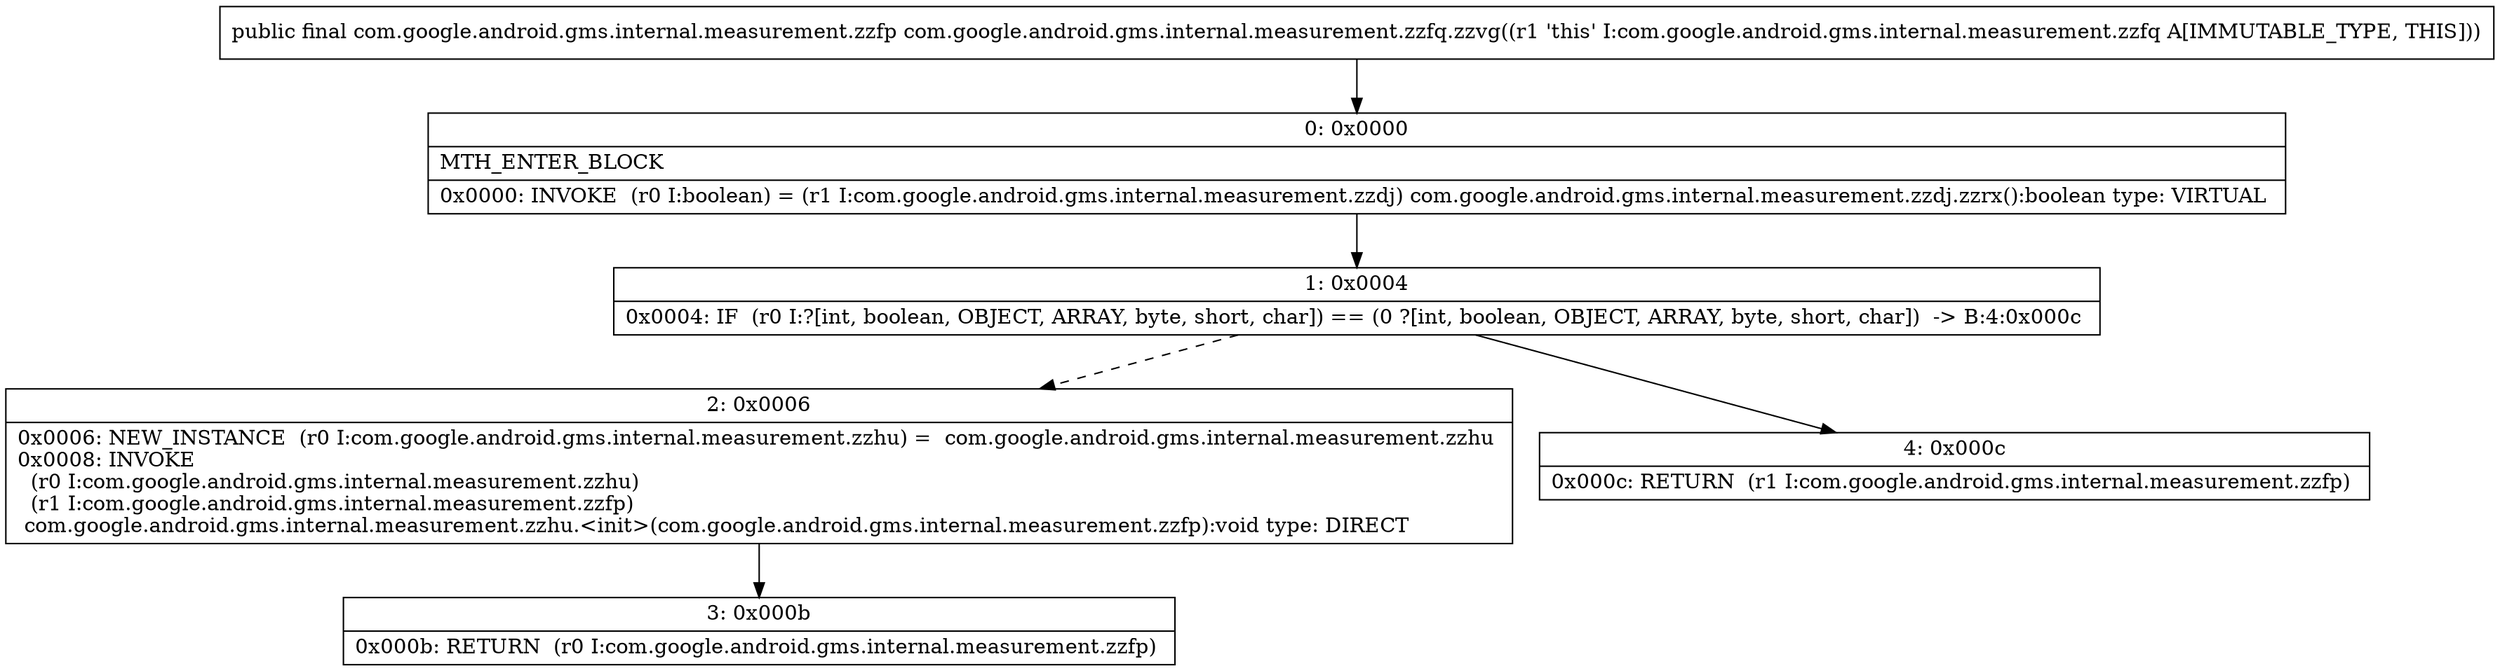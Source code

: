 digraph "CFG forcom.google.android.gms.internal.measurement.zzfq.zzvg()Lcom\/google\/android\/gms\/internal\/measurement\/zzfp;" {
Node_0 [shape=record,label="{0\:\ 0x0000|MTH_ENTER_BLOCK\l|0x0000: INVOKE  (r0 I:boolean) = (r1 I:com.google.android.gms.internal.measurement.zzdj) com.google.android.gms.internal.measurement.zzdj.zzrx():boolean type: VIRTUAL \l}"];
Node_1 [shape=record,label="{1\:\ 0x0004|0x0004: IF  (r0 I:?[int, boolean, OBJECT, ARRAY, byte, short, char]) == (0 ?[int, boolean, OBJECT, ARRAY, byte, short, char])  \-\> B:4:0x000c \l}"];
Node_2 [shape=record,label="{2\:\ 0x0006|0x0006: NEW_INSTANCE  (r0 I:com.google.android.gms.internal.measurement.zzhu) =  com.google.android.gms.internal.measurement.zzhu \l0x0008: INVOKE  \l  (r0 I:com.google.android.gms.internal.measurement.zzhu)\l  (r1 I:com.google.android.gms.internal.measurement.zzfp)\l com.google.android.gms.internal.measurement.zzhu.\<init\>(com.google.android.gms.internal.measurement.zzfp):void type: DIRECT \l}"];
Node_3 [shape=record,label="{3\:\ 0x000b|0x000b: RETURN  (r0 I:com.google.android.gms.internal.measurement.zzfp) \l}"];
Node_4 [shape=record,label="{4\:\ 0x000c|0x000c: RETURN  (r1 I:com.google.android.gms.internal.measurement.zzfp) \l}"];
MethodNode[shape=record,label="{public final com.google.android.gms.internal.measurement.zzfp com.google.android.gms.internal.measurement.zzfq.zzvg((r1 'this' I:com.google.android.gms.internal.measurement.zzfq A[IMMUTABLE_TYPE, THIS])) }"];
MethodNode -> Node_0;
Node_0 -> Node_1;
Node_1 -> Node_2[style=dashed];
Node_1 -> Node_4;
Node_2 -> Node_3;
}

